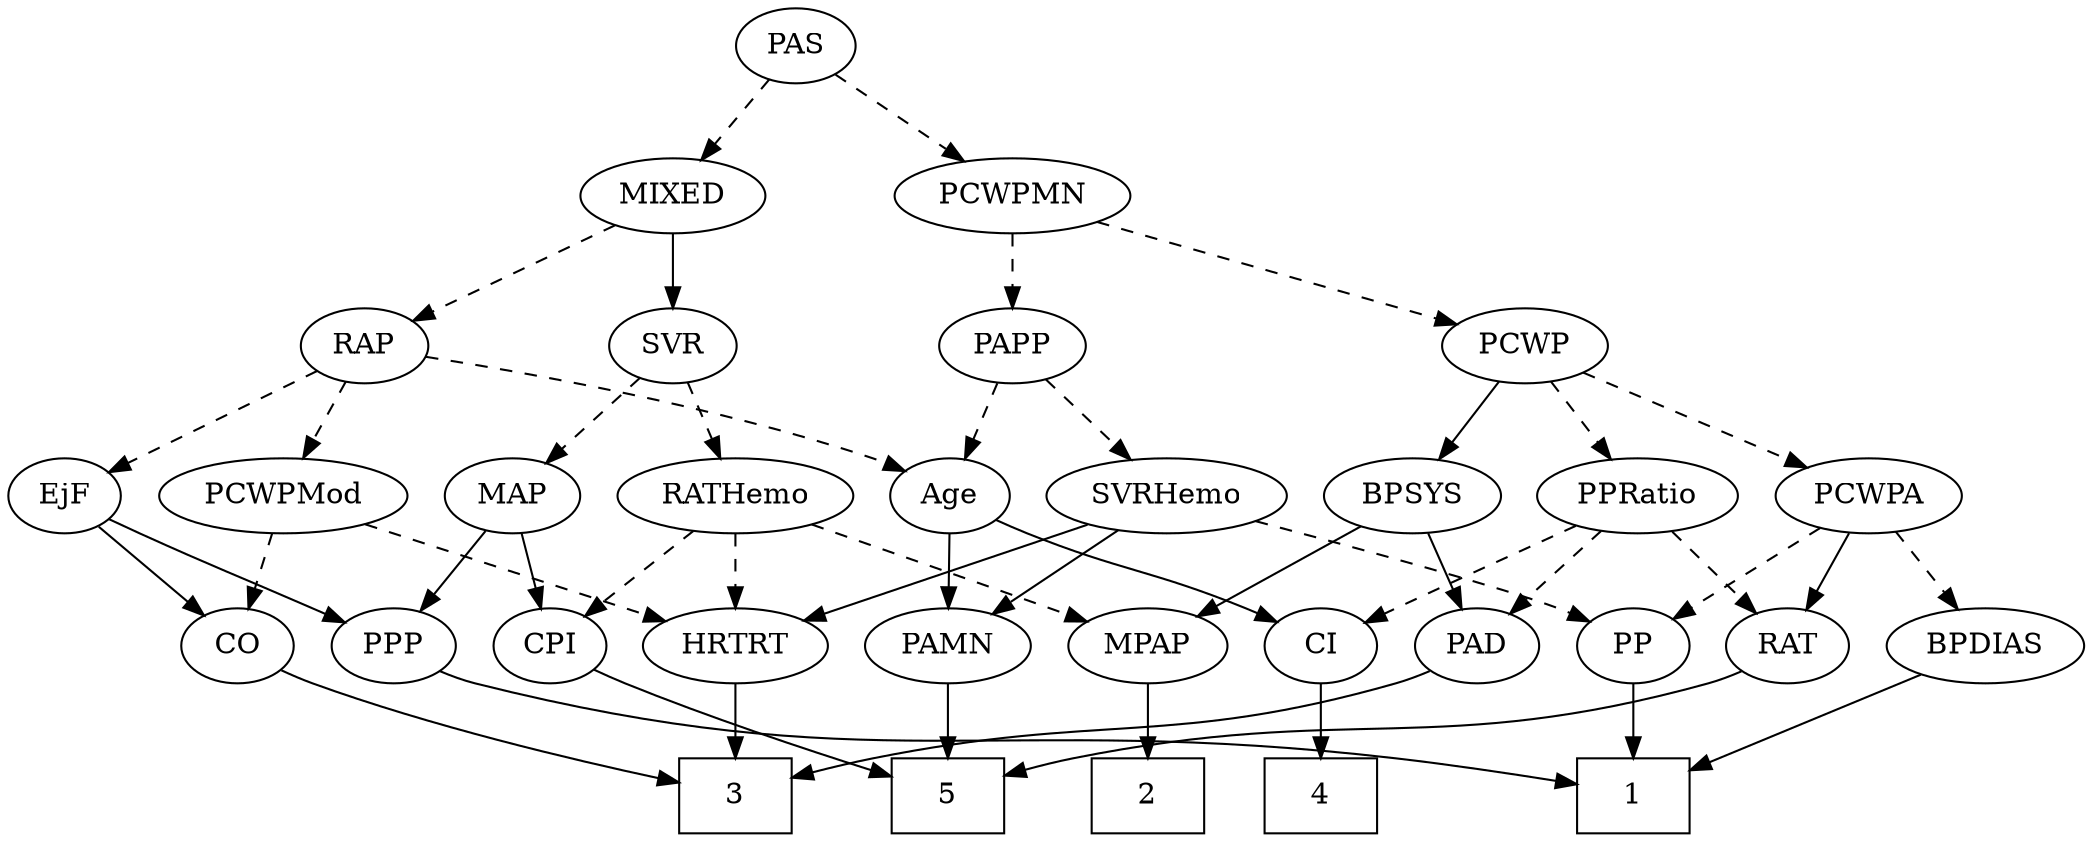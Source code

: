 strict digraph {
	graph [bb="0,0,918.25,396"];
	node [label="\N"];
	1	[height=0.5,
		pos="129.25,18",
		shape=box,
		width=0.75];
	2	[height=0.5,
		pos="519.25,18",
		shape=box,
		width=0.75];
	3	[height=0.5,
		pos="684.25,18",
		shape=box,
		width=0.75];
	4	[height=0.5,
		pos="273.25,18",
		shape=box,
		width=0.75];
	5	[height=0.5,
		pos="354.25,18",
		shape=box,
		width=0.75];
	Age	[height=0.5,
		pos="407.25,162",
		width=0.75];
	PAMN	[height=0.5,
		pos="354.25,90",
		width=1.011];
	Age -> PAMN	[pos="e,366.34,106.98 395.48,145.46 388.72,136.53 380.07,125.11 372.45,115.04",
		style=solid];
	CI	[height=0.5,
		pos="273.25,90",
		width=0.75];
	Age -> CI	[pos="e,294.13,101.91 386.6,150.22 364.34,138.59 328.68,119.96 303.31,106.7",
		style=solid];
	EjF	[height=0.5,
		pos="891.25,162",
		width=0.75];
	CO	[height=0.5,
		pos="841.25,90",
		width=0.75];
	EjF -> CO	[pos="e,852.31,106.49 880.15,145.46 873.74,136.49 865.55,125.02 858.33,114.92",
		style=solid];
	PPP	[height=0.5,
		pos="769.25,90",
		width=0.75];
	EjF -> PPP	[pos="e,789.11,102.4 871.37,149.6 851.43,138.16 820.52,120.42 797.93,107.46",
		style=solid];
	RAP	[height=0.5,
		pos="762.25,234",
		width=0.77632];
	RAP -> Age	[pos="e,427.79,173.9 735.36,228.33 715.46,224.88 687.67,220.1 663.25,216 565.53,199.62 537.85,209.44 443.25,180 441.32,179.4 439.36,178.71 \
437.4,177.97",
		style=dashed];
	RAP -> EjF	[pos="e,871,173.99 782.97,221.75 804.35,210.15 837.87,191.96 861.96,178.89",
		style=dashed];
	PCWPMod	[height=0.5,
		pos="794.25,162",
		width=1.4443];
	RAP -> PCWPMod	[pos="e,786.49,179.96 769.83,216.41 773.56,208.25 778.15,198.22 782.33,189.07",
		style=dashed];
	MIXED	[height=0.5,
		pos="626.25,306",
		width=1.1193];
	MIXED -> RAP	[pos="e,740.81,246.03 651.83,291.83 674.51,280.16 707.69,263.08 731.75,250.7",
		style=dashed];
	SVR	[height=0.5,
		pos="626.25,234",
		width=0.77632];
	MIXED -> SVR	[pos="e,626.25,252.1 626.25,287.7 626.25,279.98 626.25,270.71 626.25,262.11",
		style=solid];
	MPAP	[height=0.5,
		pos="519.25,90",
		width=0.97491];
	MPAP -> 2	[pos="e,519.25,36.104 519.25,71.697 519.25,63.983 519.25,54.712 519.25,46.112",
		style=solid];
	BPSYS	[height=0.5,
		pos="490.25,162",
		width=1.0471];
	BPSYS -> MPAP	[pos="e,512.29,107.79 497.27,144.05 500.61,135.97 504.7,126.12 508.43,117.11",
		style=solid];
	PAD	[height=0.5,
		pos="437.25,90",
		width=0.79437];
	BPSYS -> PAD	[pos="e,449.11,106.67 477.95,144.76 471.24,135.89 462.79,124.74 455.34,114.89",
		style=solid];
	PAD -> 3	[pos="e,657.09,24.322 459.49,78.28 464.6,76.034 470.06,73.803 475.25,72 534.21,51.507 605.03,35.224 647.25,26.361",
		style=solid];
	CO -> 3	[pos="e,711.26,30.571 819.97,78.832 815.14,76.558 810.03,74.176 805.25,72 776.99,59.144 744.79,45.067 720.71,34.653",
		style=solid];
	PAS	[height=0.5,
		pos="500.25,378",
		width=0.75];
	PAS -> MIXED	[pos="e,601.73,320.62 520.49,365.75 540.02,354.9 569.93,338.29 592.96,325.49",
		style=dashed];
	PCWPMN	[height=0.5,
		pos="359.25,306",
		width=1.3902];
	PAS -> PCWPMN	[pos="e,387.32,320.94 479.14,366.52 457.28,355.67 422.71,338.5 396.29,325.39",
		style=dashed];
	PAMN -> 5	[pos="e,354.25,36.104 354.25,71.697 354.25,63.983 354.25,54.712 354.25,46.112",
		style=solid];
	RATHemo	[height=0.5,
		pos="595.25,162",
		width=1.3721];
	RATHemo -> MPAP	[pos="e,535.64,106.1 578,145.12 567.68,135.61 554.42,123.39 543.1,112.97",
		style=dashed];
	CPI	[height=0.5,
		pos="599.25,90",
		width=0.75];
	RATHemo -> CPI	[pos="e,598.27,108.1 596.24,143.7 596.68,135.98 597.21,126.71 597.7,118.11",
		style=dashed];
	HRTRT	[height=0.5,
		pos="684.25,90",
		width=1.1013];
	RATHemo -> HRTRT	[pos="e,665.16,106.01 615,145.46 627.38,135.72 643.51,123.04 657.09,112.36",
		style=dashed];
	CPI -> 5	[pos="e,381.47,24.152 578.21,78.238 573.37,75.995 568.19,73.775 563.25,72 504.5,50.903 433.61,34.803 391.32,26.141",
		style=solid];
	RAT	[height=0.5,
		pos="201.25,90",
		width=0.75827];
	RAT -> 5	[pos="e,327.24,31.089 222.92,78.696 227.64,76.474 232.6,74.147 237.25,72 264.16,59.549 294.69,45.73 317.81,35.325",
		style=solid];
	SVR -> RATHemo	[pos="e,602.76,179.96 618.9,216.41 615.32,208.34 610.94,198.43 606.92,189.35",
		style=dashed];
	MAP	[height=0.5,
		pos="693.25,162",
		width=0.84854];
	SVR -> MAP	[pos="e,678.59,178.31 640.46,218.15 649.48,208.72 661.34,196.33 671.53,185.69",
		style=dashed];
	PCWPMod -> CO	[pos="e,830.51,106.99 805.38,144.41 811.2,135.74 818.44,124.97 824.88,115.38",
		style=dashed];
	PCWPMod -> HRTRT	[pos="e,706.57,105.21 770.38,145.81 754.24,135.54 732.76,121.87 715.29,110.75",
		style=dashed];
	PCWPA	[height=0.5,
		pos="105.25,162",
		width=1.1555];
	PCWPA -> RAT	[pos="e,183.5,103.94 125.61,146.15 140.09,135.59 159.68,121.31 175.29,109.92",
		style=solid];
	BPDIAS	[height=0.5,
		pos="42.246,90",
		width=1.1735];
	PCWPA -> BPDIAS	[pos="e,56.779,107.15 90.634,144.76 82.604,135.84 72.493,124.61 63.594,114.72",
		style=dashed];
	PP	[height=0.5,
		pos="129.25,90",
		width=0.75];
	PCWPA -> PP	[pos="e,123.49,107.79 111.06,144.05 113.8,136.06 117.13,126.33 120.19,117.4",
		style=dashed];
	PCWP	[height=0.5,
		pos="263.25,234",
		width=0.97491];
	PCWPMN -> PCWP	[pos="e,282.54,249.07 337.94,289.46 324.09,279.36 305.89,266.09 290.92,255.18",
		style=dashed];
	PAPP	[height=0.5,
		pos="359.25,234",
		width=0.88464];
	PCWPMN -> PAPP	[pos="e,359.25,252.1 359.25,287.7 359.25,279.98 359.25,270.71 359.25,262.11",
		style=dashed];
	SVRHemo	[height=0.5,
		pos="312.25,162",
		width=1.3902];
	SVRHemo -> PAMN	[pos="e,344.17,107.79 322.41,144.05 327.37,135.8 333.43,125.7 338.92,116.54",
		style=solid];
	SVRHemo -> PP	[pos="e,150.42,101.41 276.54,149.19 246.54,139.02 202.7,123.55 165.25,108 163.43,107.24 161.57,106.45 159.7,105.62",
		style=dashed];
	SVRHemo -> HRTRT	[pos="e,654.99,102.21 348.86,149.56 356.23,147.51 363.95,145.54 371.25,144 487.11,119.54 520.07,135.54 635.25,108 638.59,107.2 642.02,\
106.26 645.45,105.24",
		style=solid];
	BPDIAS -> 1	[pos="e,107.96,36.127 61.124,73.811 72.439,64.707 87.067,52.937 99.867,42.639",
		style=solid];
	MAP -> CPI	[pos="e,616.68,103.98 675.12,147.5 660.9,136.91 640.91,122.03 625.02,110.2",
		style=solid];
	MAP -> PPP	[pos="e,754.04,105.01 708.99,146.5 719.84,136.51 734.41,123.09 746.51,111.94",
		style=solid];
	PP -> 1	[pos="e,129.25,36.104 129.25,71.697 129.25,63.983 129.25,54.712 129.25,46.112",
		style=solid];
	PPP -> 1	[pos="e,156.68,23.968 749.18,77.934 744.12,75.591 738.59,73.404 733.25,72 519.47,15.859 456.83,61.206 237.25,36 213.69,33.296 187.42,29.184 \
166.68,25.682",
		style=solid];
	PPRatio	[height=0.5,
		pos="204.25,162",
		width=1.1013];
	PPRatio -> PAD	[pos="e,415.01,101.75 234.16,150.13 240.43,147.99 247.03,145.84 253.25,144 317.33,125.03 336.05,129.73 399.25,108 401.36,107.27 403.51,\
106.48 405.67,105.63",
		style=dashed];
	PPRatio -> RAT	[pos="e,201.98,108.1 203.5,143.7 203.17,135.98 202.78,126.71 202.41,118.11",
		style=dashed];
	PPRatio -> CI	[pos="e,259.06,105.39 219.9,145.12 229.37,135.51 241.58,123.13 251.92,112.63",
		style=dashed];
	PCWP -> BPSYS	[pos="e,461.52,173.73 292.33,223.9 300.69,221.31 309.82,218.52 318.25,216 373.64,199.46 388.25,197.84 443.25,180 446.12,179.07 449.09,\
178.07 452.07,177.05",
		style=solid];
	PCWP -> PCWPA	[pos="e,133.37,175.46 237.51,221.6 211.82,210.22 172.06,192.6 142.84,179.66",
		style=dashed];
	PCWP -> PPRatio	[pos="e,217.99,179.31 249.86,217.12 242.42,208.29 233.01,197.13 224.68,187.24",
		style=dashed];
	CI -> 4	[pos="e,273.25,36.104 273.25,71.697 273.25,63.983 273.25,54.712 273.25,46.112",
		style=solid];
	PAPP -> Age	[pos="e,396.5,178.67 370.38,216.76 376.4,207.98 383.96,196.96 390.66,187.19",
		style=dashed];
	PAPP -> SVRHemo	[pos="e,323.41,179.63 348.35,216.76 342.62,208.23 335.47,197.58 329.04,188.02",
		style=dashed];
	HRTRT -> 3	[pos="e,684.25,36.104 684.25,71.697 684.25,63.983 684.25,54.712 684.25,46.112",
		style=solid];
}
